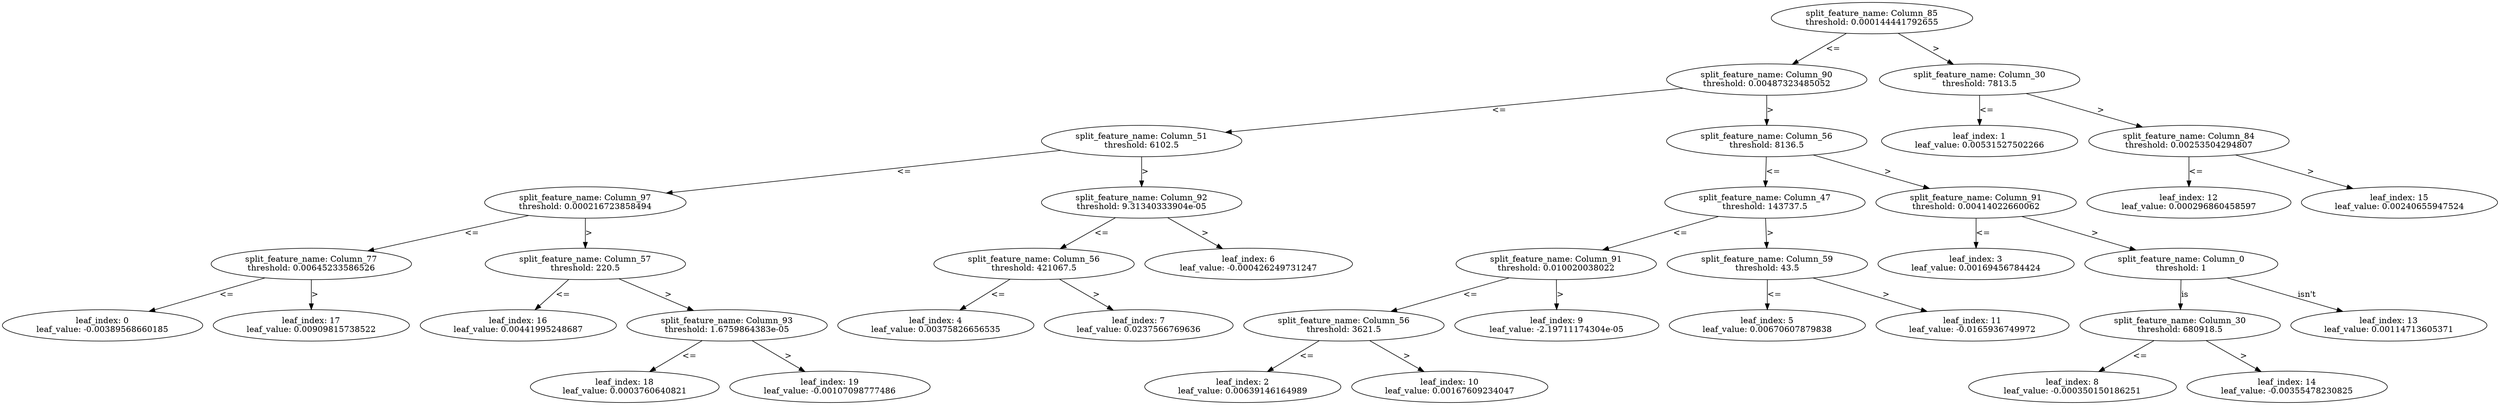 digraph Tree89 {
	split0 [label="split_feature_name: Column_85\nthreshold: 0.000144441792655"]
	split1 [label="split_feature_name: Column_90\nthreshold: 0.00487323485052"]
	split3 [label="split_feature_name: Column_51\nthreshold: 6102.5"]
	split15 [label="split_feature_name: Column_97\nthreshold: 0.000216723858494"]
	split16 [label="split_feature_name: Column_77\nthreshold: 0.00645233586526"]
	leaf0 [label="leaf_index: 0\nleaf_value: -0.00389568660185"]
	split16 -> leaf0 [label="<="]
	leaf17 [label="leaf_index: 17\nleaf_value: 0.00909815738522"]
	split16 -> leaf17 [label=">"]
	split15 -> split16 [label="<="]
	split17 [label="split_feature_name: Column_57\nthreshold: 220.5"]
	leaf16 [label="leaf_index: 16\nleaf_value: 0.00441995248687"]
	split17 -> leaf16 [label="<="]
	split18 [label="split_feature_name: Column_93\nthreshold: 1.6759864383e-05"]
	leaf18 [label="leaf_index: 18\nleaf_value: 0.0003760640821"]
	split18 -> leaf18 [label="<="]
	leaf19 [label="leaf_index: 19\nleaf_value: -0.00107098777486"]
	split18 -> leaf19 [label=">"]
	split17 -> split18 [label=">"]
	split15 -> split17 [label=">"]
	split3 -> split15 [label="<="]
	split5 [label="split_feature_name: Column_92\nthreshold: 9.31340333904e-05"]
	split6 [label="split_feature_name: Column_56\nthreshold: 421067.5"]
	leaf4 [label="leaf_index: 4\nleaf_value: 0.00375826656535"]
	split6 -> leaf4 [label="<="]
	leaf7 [label="leaf_index: 7\nleaf_value: 0.0237566769636"]
	split6 -> leaf7 [label=">"]
	split5 -> split6 [label="<="]
	leaf6 [label="leaf_index: 6\nleaf_value: -0.000426249731247"]
	split5 -> leaf6 [label=">"]
	split3 -> split5 [label=">"]
	split1 -> split3 [label="<="]
	split2 [label="split_feature_name: Column_56\nthreshold: 8136.5"]
	split4 [label="split_feature_name: Column_47\nthreshold: 143737.5"]
	split8 [label="split_feature_name: Column_91\nthreshold: 0.010020038022"]
	split9 [label="split_feature_name: Column_56\nthreshold: 3621.5"]
	leaf2 [label="leaf_index: 2\nleaf_value: 0.00639146164989"]
	split9 -> leaf2 [label="<="]
	leaf10 [label="leaf_index: 10\nleaf_value: 0.00167609234047"]
	split9 -> leaf10 [label=">"]
	split8 -> split9 [label="<="]
	leaf9 [label="leaf_index: 9\nleaf_value: -2.19711174304e-05"]
	split8 -> leaf9 [label=">"]
	split4 -> split8 [label="<="]
	split10 [label="split_feature_name: Column_59\nthreshold: 43.5"]
	leaf5 [label="leaf_index: 5\nleaf_value: 0.00670607879838"]
	split10 -> leaf5 [label="<="]
	leaf11 [label="leaf_index: 11\nleaf_value: -0.0165936749972"]
	split10 -> leaf11 [label=">"]
	split4 -> split10 [label=">"]
	split2 -> split4 [label="<="]
	split7 [label="split_feature_name: Column_91\nthreshold: 0.00414022660062"]
	leaf3 [label="leaf_index: 3\nleaf_value: 0.00169456784424"]
	split7 -> leaf3 [label="<="]
	split12 [label="split_feature_name: Column_0\nthreshold: 1"]
	split13 [label="split_feature_name: Column_30\nthreshold: 680918.5"]
	leaf8 [label="leaf_index: 8\nleaf_value: -0.000350150186251"]
	split13 -> leaf8 [label="<="]
	leaf14 [label="leaf_index: 14\nleaf_value: -0.00355478230825"]
	split13 -> leaf14 [label=">"]
	split12 -> split13 [label=is]
	leaf13 [label="leaf_index: 13\nleaf_value: 0.00114713605371"]
	split12 -> leaf13 [label="isn't"]
	split7 -> split12 [label=">"]
	split2 -> split7 [label=">"]
	split1 -> split2 [label=">"]
	split0 -> split1 [label="<="]
	split11 [label="split_feature_name: Column_30\nthreshold: 7813.5"]
	leaf1 [label="leaf_index: 1\nleaf_value: 0.00531527502266"]
	split11 -> leaf1 [label="<="]
	split14 [label="split_feature_name: Column_84\nthreshold: 0.00253504294807"]
	leaf12 [label="leaf_index: 12\nleaf_value: 0.000296860458597"]
	split14 -> leaf12 [label="<="]
	leaf15 [label="leaf_index: 15\nleaf_value: 0.00240655947524"]
	split14 -> leaf15 [label=">"]
	split11 -> split14 [label=">"]
	split0 -> split11 [label=">"]
}
